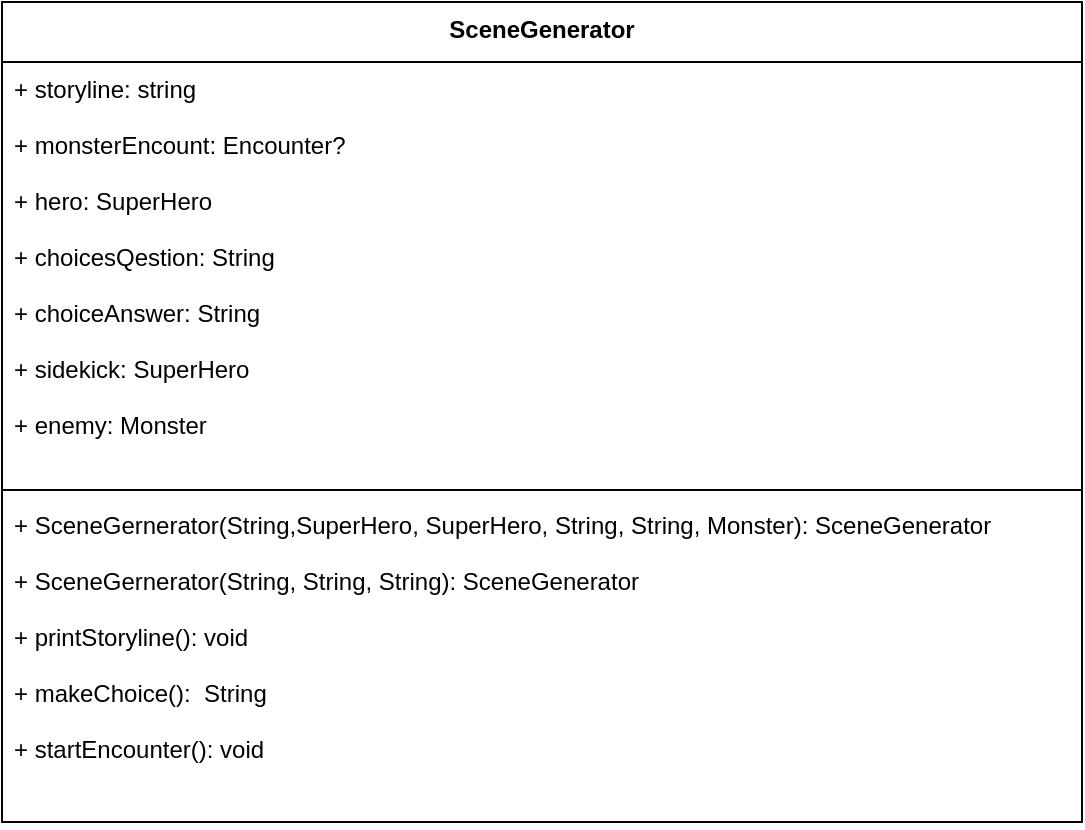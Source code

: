 <mxfile version="13.6.5">
    <diagram id="_OjIUwzWrXCVW9ss3eL6" name="Page-1">
        <mxGraphModel dx="994" dy="548" grid="1" gridSize="10" guides="1" tooltips="1" connect="1" arrows="1" fold="1" page="1" pageScale="1" pageWidth="850" pageHeight="1100" math="0" shadow="0">
            <root>
                <mxCell id="0"/>
                <mxCell id="1" parent="0"/>
                <mxCell id="2" value="SceneGenerator" style="swimlane;fontStyle=1;align=center;verticalAlign=top;childLayout=stackLayout;horizontal=1;startSize=30;horizontalStack=0;resizeParent=1;resizeParentMax=0;resizeLast=0;collapsible=1;marginBottom=0;" vertex="1" parent="1">
                    <mxGeometry x="155" y="70" width="540" height="410" as="geometry"/>
                </mxCell>
                <mxCell id="3" value="+ storyline: string&#10;&#10;+ monsterEncount: Encounter?&#10;&#10;+ hero: SuperHero&#10;&#10;+ choicesQestion: String&#10;&#10;+ choiceAnswer: String&#10;&#10;+ sidekick: SuperHero&#10;&#10;+ enemy: Monster" style="text;strokeColor=none;fillColor=none;align=left;verticalAlign=top;spacingLeft=4;spacingRight=4;overflow=hidden;rotatable=0;points=[[0,0.5],[1,0.5]];portConstraint=eastwest;" vertex="1" parent="2">
                    <mxGeometry y="30" width="540" height="210" as="geometry"/>
                </mxCell>
                <mxCell id="4" value="" style="line;strokeWidth=1;fillColor=none;align=left;verticalAlign=middle;spacingTop=-1;spacingLeft=3;spacingRight=3;rotatable=0;labelPosition=right;points=[];portConstraint=eastwest;" vertex="1" parent="2">
                    <mxGeometry y="240" width="540" height="8" as="geometry"/>
                </mxCell>
                <mxCell id="5" value="+ SceneGernerator(String,SuperHero, SuperHero, String, String, Monster): SceneGenerator &#10;&#10; + SceneGernerator(String, String, String): SceneGenerator&#10;&#10; + printStoryline(): void&#10;&#10; + makeChoice():  String &#10;&#10; + startEncounter(): void" style="text;strokeColor=none;fillColor=none;align=left;verticalAlign=top;spacingLeft=4;spacingRight=4;overflow=hidden;rotatable=0;points=[[0,0.5],[1,0.5]];portConstraint=eastwest;" vertex="1" parent="2">
                    <mxGeometry y="248" width="540" height="162" as="geometry"/>
                </mxCell>
            </root>
        </mxGraphModel>
    </diagram>
</mxfile>